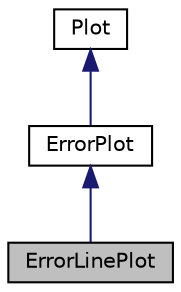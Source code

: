 digraph "ErrorLinePlot"
{
 // LATEX_PDF_SIZE
  edge [fontname="Helvetica",fontsize="10",labelfontname="Helvetica",labelfontsize="10"];
  node [fontname="Helvetica",fontsize="10",shape=record];
  Node1 [label="ErrorLinePlot",height=0.2,width=0.4,color="black", fillcolor="grey75", style="filled", fontcolor="black",tooltip=" "];
  Node2 -> Node1 [dir="back",color="midnightblue",fontsize="10",style="solid"];
  Node2 [label="ErrorPlot",height=0.2,width=0.4,color="black", fillcolor="white", style="filled",URL="$classErrorPlot.html",tooltip=" "];
  Node3 -> Node2 [dir="back",color="midnightblue",fontsize="10",style="solid"];
  Node3 [label="Plot",height=0.2,width=0.4,color="black", fillcolor="white", style="filled",URL="$classPlot.html",tooltip=" "];
}
